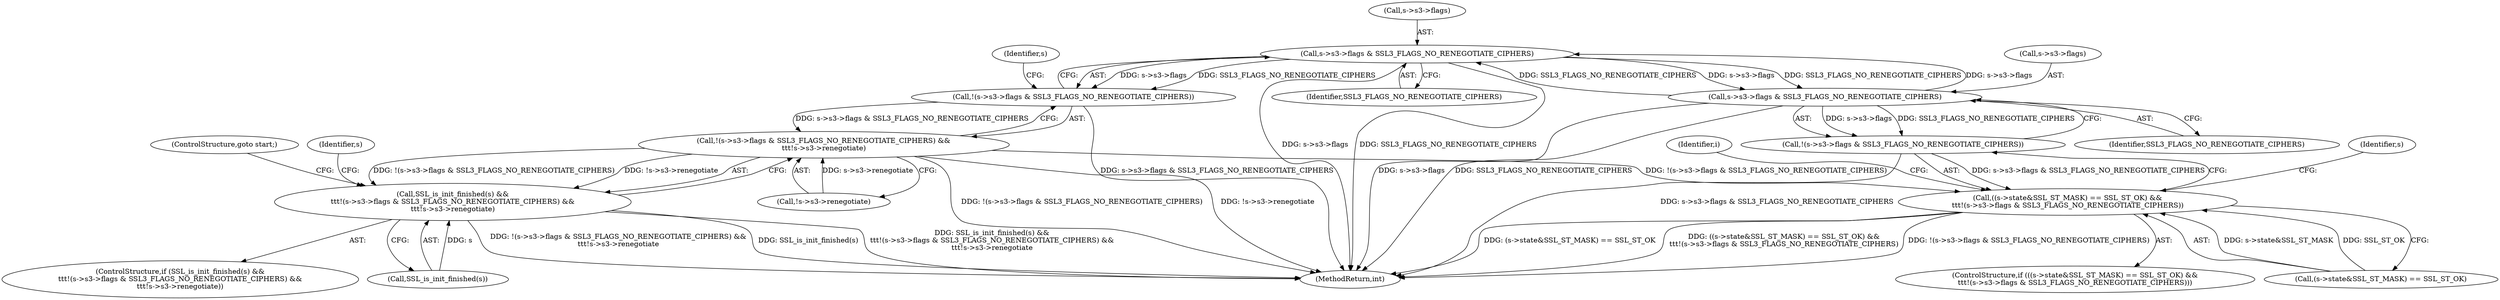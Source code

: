 digraph "0_openssl_103b171d8fc282ef435f8de9afbf7782e312961f_3@pointer" {
"1000938" [label="(Call,s->s3->flags & SSL3_FLAGS_NO_RENEGOTIATE_CIPHERS)"];
"1001503" [label="(Call,s->s3->flags & SSL3_FLAGS_NO_RENEGOTIATE_CIPHERS)"];
"1000938" [label="(Call,s->s3->flags & SSL3_FLAGS_NO_RENEGOTIATE_CIPHERS)"];
"1000937" [label="(Call,!(s->s3->flags & SSL3_FLAGS_NO_RENEGOTIATE_CIPHERS))"];
"1000936" [label="(Call,!(s->s3->flags & SSL3_FLAGS_NO_RENEGOTIATE_CIPHERS) &&\n\t\t\t!s->s3->renegotiate)"];
"1000933" [label="(Call,SSL_is_init_finished(s) &&\n\t\t\t!(s->s3->flags & SSL3_FLAGS_NO_RENEGOTIATE_CIPHERS) &&\n\t\t\t!s->s3->renegotiate)"];
"1001494" [label="(Call,((s->state&SSL_ST_MASK) == SSL_ST_OK) &&\n\t\t\t!(s->s3->flags & SSL3_FLAGS_NO_RENEGOTIATE_CIPHERS))"];
"1001502" [label="(Call,!(s->s3->flags & SSL3_FLAGS_NO_RENEGOTIATE_CIPHERS))"];
"1001509" [label="(Identifier,SSL3_FLAGS_NO_RENEGOTIATE_CIPHERS)"];
"1001504" [label="(Call,s->s3->flags)"];
"1001494" [label="(Call,((s->state&SSL_ST_MASK) == SSL_ST_OK) &&\n\t\t\t!(s->s3->flags & SSL3_FLAGS_NO_RENEGOTIATE_CIPHERS))"];
"1000932" [label="(ControlStructure,if (SSL_is_init_finished(s) &&\n\t\t\t!(s->s3->flags & SSL3_FLAGS_NO_RENEGOTIATE_CIPHERS) &&\n\t\t\t!s->s3->renegotiate))"];
"1000938" [label="(Call,s->s3->flags & SSL3_FLAGS_NO_RENEGOTIATE_CIPHERS)"];
"1000934" [label="(Call,SSL_is_init_finished(s))"];
"1000939" [label="(Call,s->s3->flags)"];
"1000933" [label="(Call,SSL_is_init_finished(s) &&\n\t\t\t!(s->s3->flags & SSL3_FLAGS_NO_RENEGOTIATE_CIPHERS) &&\n\t\t\t!s->s3->renegotiate)"];
"1000948" [label="(Identifier,s)"];
"1000944" [label="(Identifier,SSL3_FLAGS_NO_RENEGOTIATE_CIPHERS)"];
"1000955" [label="(Identifier,s)"];
"1001707" [label="(MethodReturn,int)"];
"1001503" [label="(Call,s->s3->flags & SSL3_FLAGS_NO_RENEGOTIATE_CIPHERS)"];
"1000936" [label="(Call,!(s->s3->flags & SSL3_FLAGS_NO_RENEGOTIATE_CIPHERS) &&\n\t\t\t!s->s3->renegotiate)"];
"1000937" [label="(Call,!(s->s3->flags & SSL3_FLAGS_NO_RENEGOTIATE_CIPHERS))"];
"1001026" [label="(ControlStructure,goto start;)"];
"1001495" [label="(Call,(s->state&SSL_ST_MASK) == SSL_ST_OK)"];
"1001493" [label="(ControlStructure,if (((s->state&SSL_ST_MASK) == SSL_ST_OK) &&\n\t\t\t!(s->s3->flags & SSL3_FLAGS_NO_RENEGOTIATE_CIPHERS)))"];
"1001502" [label="(Call,!(s->s3->flags & SSL3_FLAGS_NO_RENEGOTIATE_CIPHERS))"];
"1001513" [label="(Identifier,s)"];
"1000945" [label="(Call,!s->s3->renegotiate)"];
"1001534" [label="(Identifier,i)"];
"1000938" -> "1000937"  [label="AST: "];
"1000938" -> "1000944"  [label="CFG: "];
"1000939" -> "1000938"  [label="AST: "];
"1000944" -> "1000938"  [label="AST: "];
"1000937" -> "1000938"  [label="CFG: "];
"1000938" -> "1001707"  [label="DDG: s->s3->flags"];
"1000938" -> "1001707"  [label="DDG: SSL3_FLAGS_NO_RENEGOTIATE_CIPHERS"];
"1000938" -> "1000937"  [label="DDG: s->s3->flags"];
"1000938" -> "1000937"  [label="DDG: SSL3_FLAGS_NO_RENEGOTIATE_CIPHERS"];
"1001503" -> "1000938"  [label="DDG: s->s3->flags"];
"1001503" -> "1000938"  [label="DDG: SSL3_FLAGS_NO_RENEGOTIATE_CIPHERS"];
"1000938" -> "1001503"  [label="DDG: s->s3->flags"];
"1000938" -> "1001503"  [label="DDG: SSL3_FLAGS_NO_RENEGOTIATE_CIPHERS"];
"1001503" -> "1001502"  [label="AST: "];
"1001503" -> "1001509"  [label="CFG: "];
"1001504" -> "1001503"  [label="AST: "];
"1001509" -> "1001503"  [label="AST: "];
"1001502" -> "1001503"  [label="CFG: "];
"1001503" -> "1001707"  [label="DDG: SSL3_FLAGS_NO_RENEGOTIATE_CIPHERS"];
"1001503" -> "1001707"  [label="DDG: s->s3->flags"];
"1001503" -> "1001502"  [label="DDG: s->s3->flags"];
"1001503" -> "1001502"  [label="DDG: SSL3_FLAGS_NO_RENEGOTIATE_CIPHERS"];
"1000937" -> "1000936"  [label="AST: "];
"1000948" -> "1000937"  [label="CFG: "];
"1000936" -> "1000937"  [label="CFG: "];
"1000937" -> "1001707"  [label="DDG: s->s3->flags & SSL3_FLAGS_NO_RENEGOTIATE_CIPHERS"];
"1000937" -> "1000936"  [label="DDG: s->s3->flags & SSL3_FLAGS_NO_RENEGOTIATE_CIPHERS"];
"1000936" -> "1000933"  [label="AST: "];
"1000936" -> "1000945"  [label="CFG: "];
"1000945" -> "1000936"  [label="AST: "];
"1000933" -> "1000936"  [label="CFG: "];
"1000936" -> "1001707"  [label="DDG: !(s->s3->flags & SSL3_FLAGS_NO_RENEGOTIATE_CIPHERS)"];
"1000936" -> "1001707"  [label="DDG: !s->s3->renegotiate"];
"1000936" -> "1000933"  [label="DDG: !(s->s3->flags & SSL3_FLAGS_NO_RENEGOTIATE_CIPHERS)"];
"1000936" -> "1000933"  [label="DDG: !s->s3->renegotiate"];
"1000945" -> "1000936"  [label="DDG: s->s3->renegotiate"];
"1000936" -> "1001494"  [label="DDG: !(s->s3->flags & SSL3_FLAGS_NO_RENEGOTIATE_CIPHERS)"];
"1000933" -> "1000932"  [label="AST: "];
"1000933" -> "1000934"  [label="CFG: "];
"1000934" -> "1000933"  [label="AST: "];
"1000955" -> "1000933"  [label="CFG: "];
"1001026" -> "1000933"  [label="CFG: "];
"1000933" -> "1001707"  [label="DDG: !(s->s3->flags & SSL3_FLAGS_NO_RENEGOTIATE_CIPHERS) &&\n\t\t\t!s->s3->renegotiate"];
"1000933" -> "1001707"  [label="DDG: SSL_is_init_finished(s)"];
"1000933" -> "1001707"  [label="DDG: SSL_is_init_finished(s) &&\n\t\t\t!(s->s3->flags & SSL3_FLAGS_NO_RENEGOTIATE_CIPHERS) &&\n\t\t\t!s->s3->renegotiate"];
"1000934" -> "1000933"  [label="DDG: s"];
"1001494" -> "1001493"  [label="AST: "];
"1001494" -> "1001495"  [label="CFG: "];
"1001494" -> "1001502"  [label="CFG: "];
"1001495" -> "1001494"  [label="AST: "];
"1001502" -> "1001494"  [label="AST: "];
"1001513" -> "1001494"  [label="CFG: "];
"1001534" -> "1001494"  [label="CFG: "];
"1001494" -> "1001707"  [label="DDG: ((s->state&SSL_ST_MASK) == SSL_ST_OK) &&\n\t\t\t!(s->s3->flags & SSL3_FLAGS_NO_RENEGOTIATE_CIPHERS)"];
"1001494" -> "1001707"  [label="DDG: !(s->s3->flags & SSL3_FLAGS_NO_RENEGOTIATE_CIPHERS)"];
"1001494" -> "1001707"  [label="DDG: (s->state&SSL_ST_MASK) == SSL_ST_OK"];
"1001495" -> "1001494"  [label="DDG: s->state&SSL_ST_MASK"];
"1001495" -> "1001494"  [label="DDG: SSL_ST_OK"];
"1001502" -> "1001494"  [label="DDG: s->s3->flags & SSL3_FLAGS_NO_RENEGOTIATE_CIPHERS"];
"1001502" -> "1001707"  [label="DDG: s->s3->flags & SSL3_FLAGS_NO_RENEGOTIATE_CIPHERS"];
}
